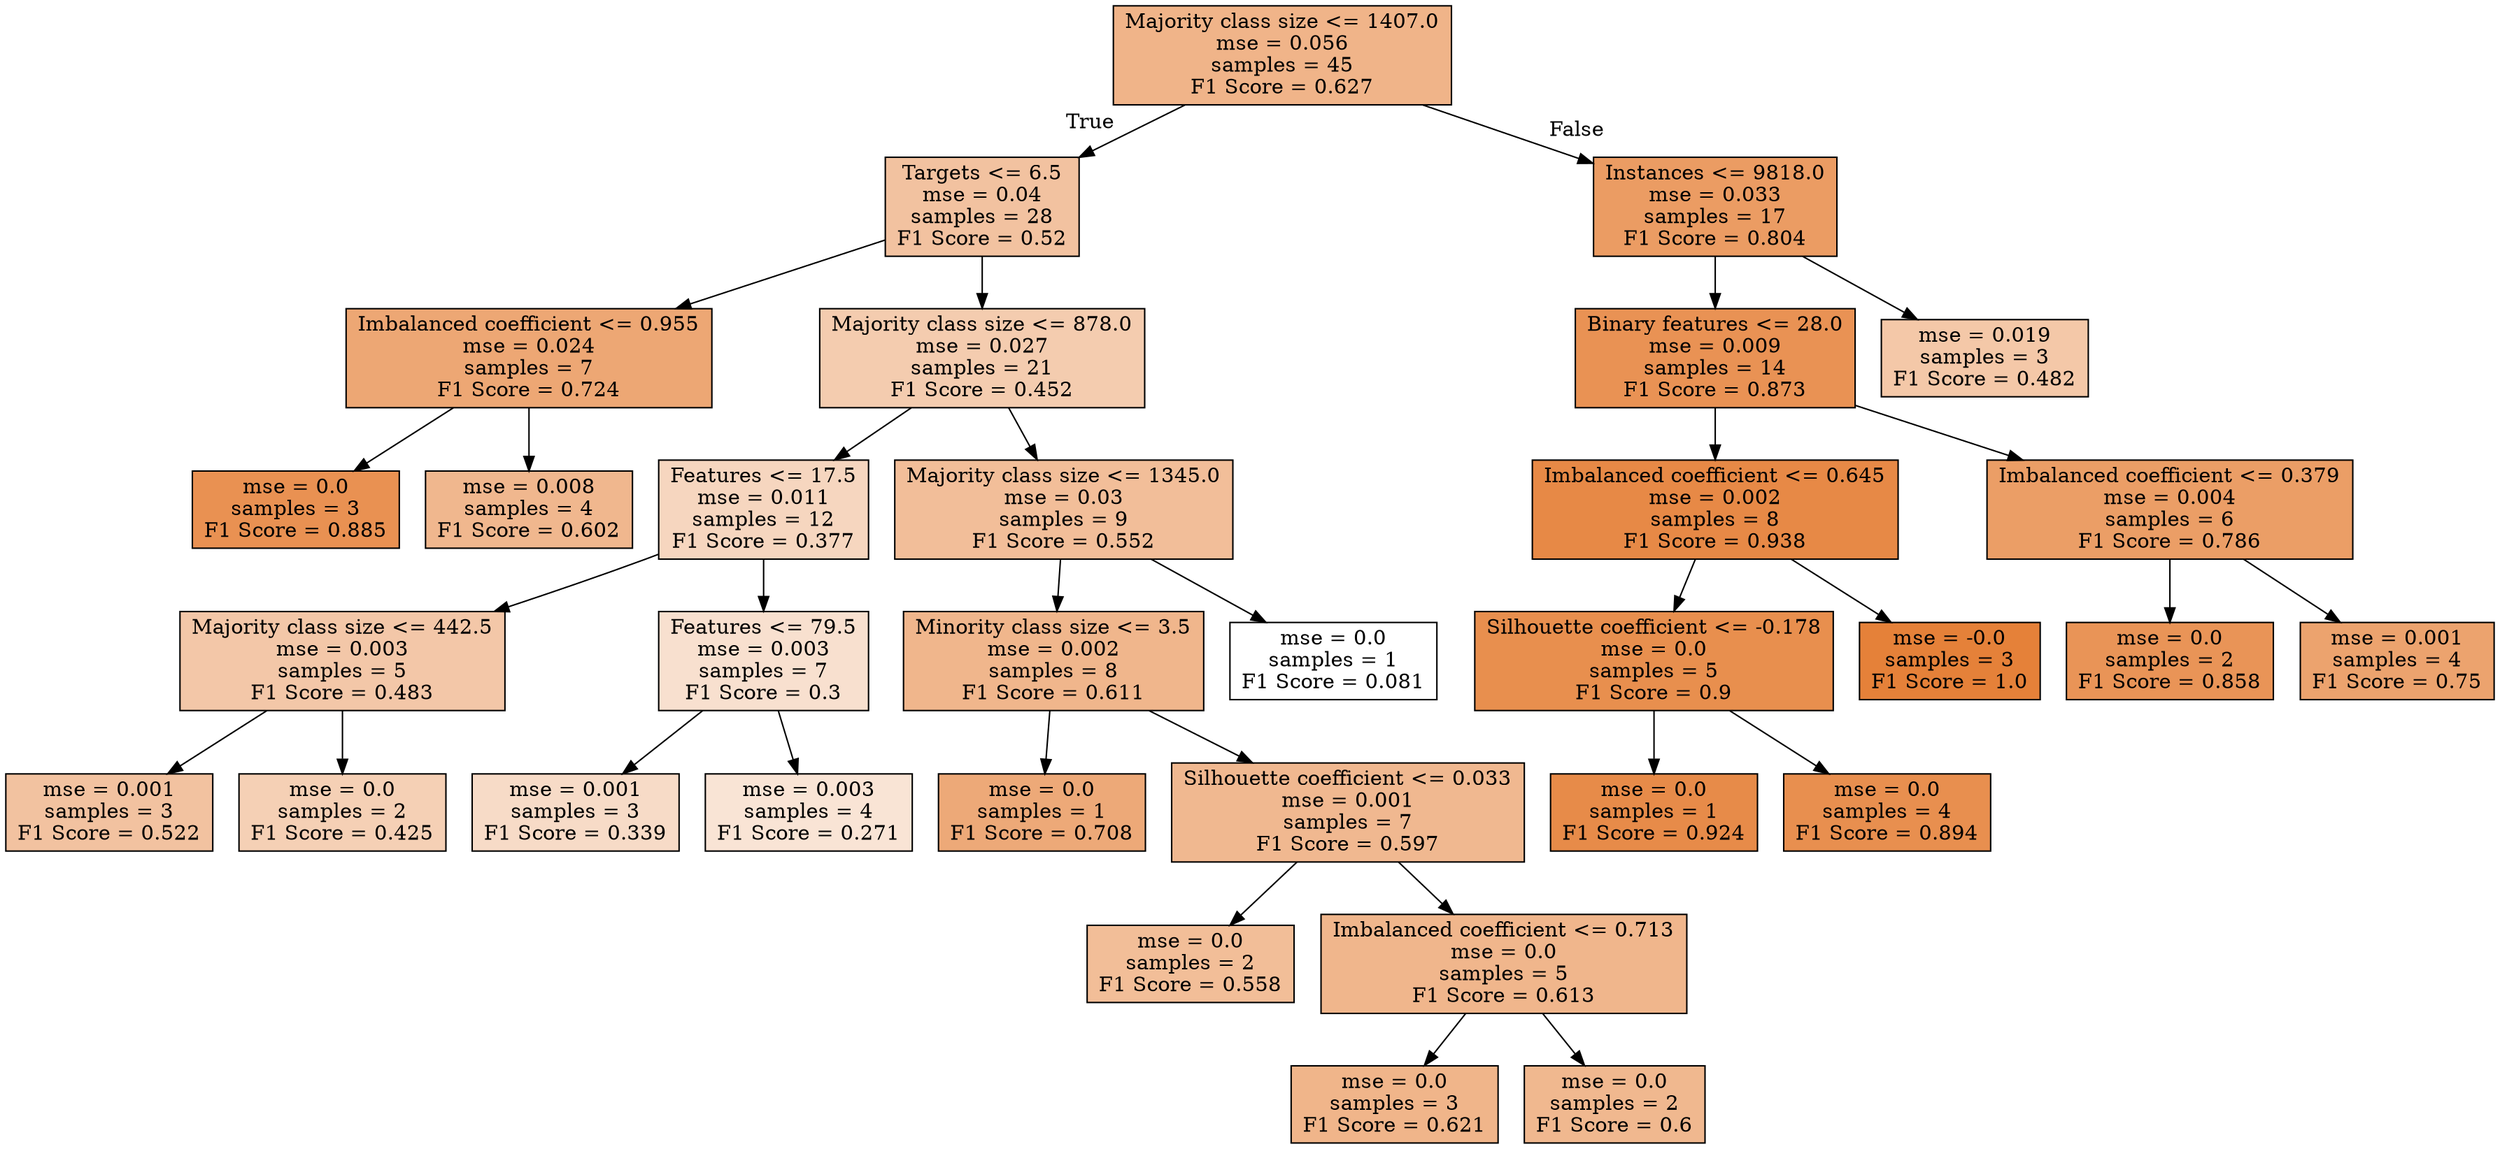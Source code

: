 digraph Tree {
node [shape=box, style="filled", color="black"] ;
0 [label="Majority class size <= 1407.0\nmse = 0.056\nsamples = 45\nF1 Score = 0.627", fillcolor="#e5813997"] ;
1 [label="Targets <= 6.5\nmse = 0.04\nsamples = 28\nF1 Score = 0.52", fillcolor="#e581397a"] ;
0 -> 1 [labeldistance=2.5, labelangle=45, headlabel="True"] ;
2 [label="Imbalanced coefficient <= 0.955\nmse = 0.024\nsamples = 7\nF1 Score = 0.724", fillcolor="#e58139b2"] ;
1 -> 2 ;
3 [label="mse = 0.0\nsamples = 3\nF1 Score = 0.885", fillcolor="#e58139df"] ;
2 -> 3 ;
4 [label="mse = 0.008\nsamples = 4\nF1 Score = 0.602", fillcolor="#e5813991"] ;
2 -> 4 ;
5 [label="Majority class size <= 878.0\nmse = 0.027\nsamples = 21\nF1 Score = 0.452", fillcolor="#e5813967"] ;
1 -> 5 ;
6 [label="Features <= 17.5\nmse = 0.011\nsamples = 12\nF1 Score = 0.377", fillcolor="#e5813952"] ;
5 -> 6 ;
7 [label="Majority class size <= 442.5\nmse = 0.003\nsamples = 5\nF1 Score = 0.483", fillcolor="#e5813970"] ;
6 -> 7 ;
8 [label="mse = 0.001\nsamples = 3\nF1 Score = 0.522", fillcolor="#e581397a"] ;
7 -> 8 ;
9 [label="mse = 0.0\nsamples = 2\nF1 Score = 0.425", fillcolor="#e581395f"] ;
7 -> 9 ;
10 [label="Features <= 79.5\nmse = 0.003\nsamples = 7\nF1 Score = 0.3", fillcolor="#e581393d"] ;
6 -> 10 ;
11 [label="mse = 0.001\nsamples = 3\nF1 Score = 0.339", fillcolor="#e5813948"] ;
10 -> 11 ;
12 [label="mse = 0.003\nsamples = 4\nF1 Score = 0.271", fillcolor="#e5813935"] ;
10 -> 12 ;
13 [label="Majority class size <= 1345.0\nmse = 0.03\nsamples = 9\nF1 Score = 0.552", fillcolor="#e5813983"] ;
5 -> 13 ;
14 [label="Minority class size <= 3.5\nmse = 0.002\nsamples = 8\nF1 Score = 0.611", fillcolor="#e5813993"] ;
13 -> 14 ;
15 [label="mse = 0.0\nsamples = 1\nF1 Score = 0.708", fillcolor="#e58139ae"] ;
14 -> 15 ;
16 [label="Silhouette coefficient <= 0.033\nmse = 0.001\nsamples = 7\nF1 Score = 0.597", fillcolor="#e581398f"] ;
14 -> 16 ;
17 [label="mse = 0.0\nsamples = 2\nF1 Score = 0.558", fillcolor="#e5813984"] ;
16 -> 17 ;
18 [label="Imbalanced coefficient <= 0.713\nmse = 0.0\nsamples = 5\nF1 Score = 0.613", fillcolor="#e5813994"] ;
16 -> 18 ;
19 [label="mse = 0.0\nsamples = 3\nF1 Score = 0.621", fillcolor="#e5813996"] ;
18 -> 19 ;
20 [label="mse = 0.0\nsamples = 2\nF1 Score = 0.6", fillcolor="#e5813990"] ;
18 -> 20 ;
21 [label="mse = 0.0\nsamples = 1\nF1 Score = 0.081", fillcolor="#e5813900"] ;
13 -> 21 ;
22 [label="Instances <= 9818.0\nmse = 0.033\nsamples = 17\nF1 Score = 0.804", fillcolor="#e58139c9"] ;
0 -> 22 [labeldistance=2.5, labelangle=-45, headlabel="False"] ;
23 [label="Binary features <= 28.0\nmse = 0.009\nsamples = 14\nF1 Score = 0.873", fillcolor="#e58139dc"] ;
22 -> 23 ;
24 [label="Imbalanced coefficient <= 0.645\nmse = 0.002\nsamples = 8\nF1 Score = 0.938", fillcolor="#e58139ee"] ;
23 -> 24 ;
25 [label="Silhouette coefficient <= -0.178\nmse = 0.0\nsamples = 5\nF1 Score = 0.9", fillcolor="#e58139e3"] ;
24 -> 25 ;
26 [label="mse = 0.0\nsamples = 1\nF1 Score = 0.924", fillcolor="#e58139ea"] ;
25 -> 26 ;
27 [label="mse = 0.0\nsamples = 4\nF1 Score = 0.894", fillcolor="#e58139e2"] ;
25 -> 27 ;
28 [label="mse = -0.0\nsamples = 3\nF1 Score = 1.0", fillcolor="#e58139ff"] ;
24 -> 28 ;
29 [label="Imbalanced coefficient <= 0.379\nmse = 0.004\nsamples = 6\nF1 Score = 0.786", fillcolor="#e58139c4"] ;
23 -> 29 ;
30 [label="mse = 0.0\nsamples = 2\nF1 Score = 0.858", fillcolor="#e58139d8"] ;
29 -> 30 ;
31 [label="mse = 0.001\nsamples = 4\nF1 Score = 0.75", fillcolor="#e58139ba"] ;
29 -> 31 ;
32 [label="mse = 0.019\nsamples = 3\nF1 Score = 0.482", fillcolor="#e581396f"] ;
22 -> 32 ;
}